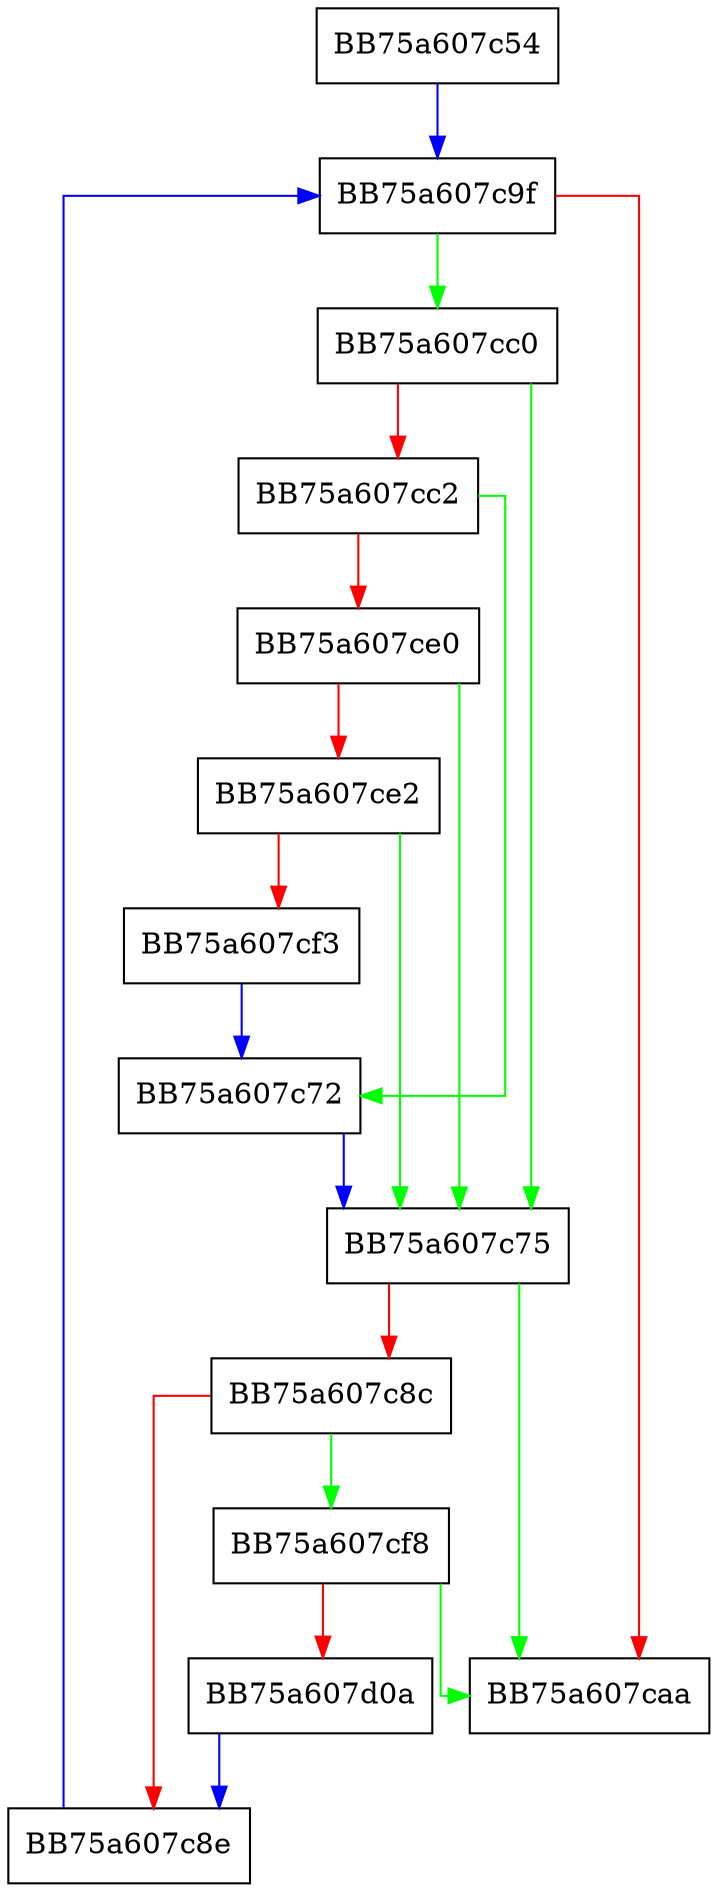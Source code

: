 digraph pqdownheap {
  node [shape="box"];
  graph [splines=ortho];
  BB75a607c54 -> BB75a607c9f [color="blue"];
  BB75a607c72 -> BB75a607c75 [color="blue"];
  BB75a607c75 -> BB75a607caa [color="green"];
  BB75a607c75 -> BB75a607c8c [color="red"];
  BB75a607c8c -> BB75a607cf8 [color="green"];
  BB75a607c8c -> BB75a607c8e [color="red"];
  BB75a607c8e -> BB75a607c9f [color="blue"];
  BB75a607c9f -> BB75a607cc0 [color="green"];
  BB75a607c9f -> BB75a607caa [color="red"];
  BB75a607cc0 -> BB75a607c75 [color="green"];
  BB75a607cc0 -> BB75a607cc2 [color="red"];
  BB75a607cc2 -> BB75a607c72 [color="green"];
  BB75a607cc2 -> BB75a607ce0 [color="red"];
  BB75a607ce0 -> BB75a607c75 [color="green"];
  BB75a607ce0 -> BB75a607ce2 [color="red"];
  BB75a607ce2 -> BB75a607c75 [color="green"];
  BB75a607ce2 -> BB75a607cf3 [color="red"];
  BB75a607cf3 -> BB75a607c72 [color="blue"];
  BB75a607cf8 -> BB75a607caa [color="green"];
  BB75a607cf8 -> BB75a607d0a [color="red"];
  BB75a607d0a -> BB75a607c8e [color="blue"];
}